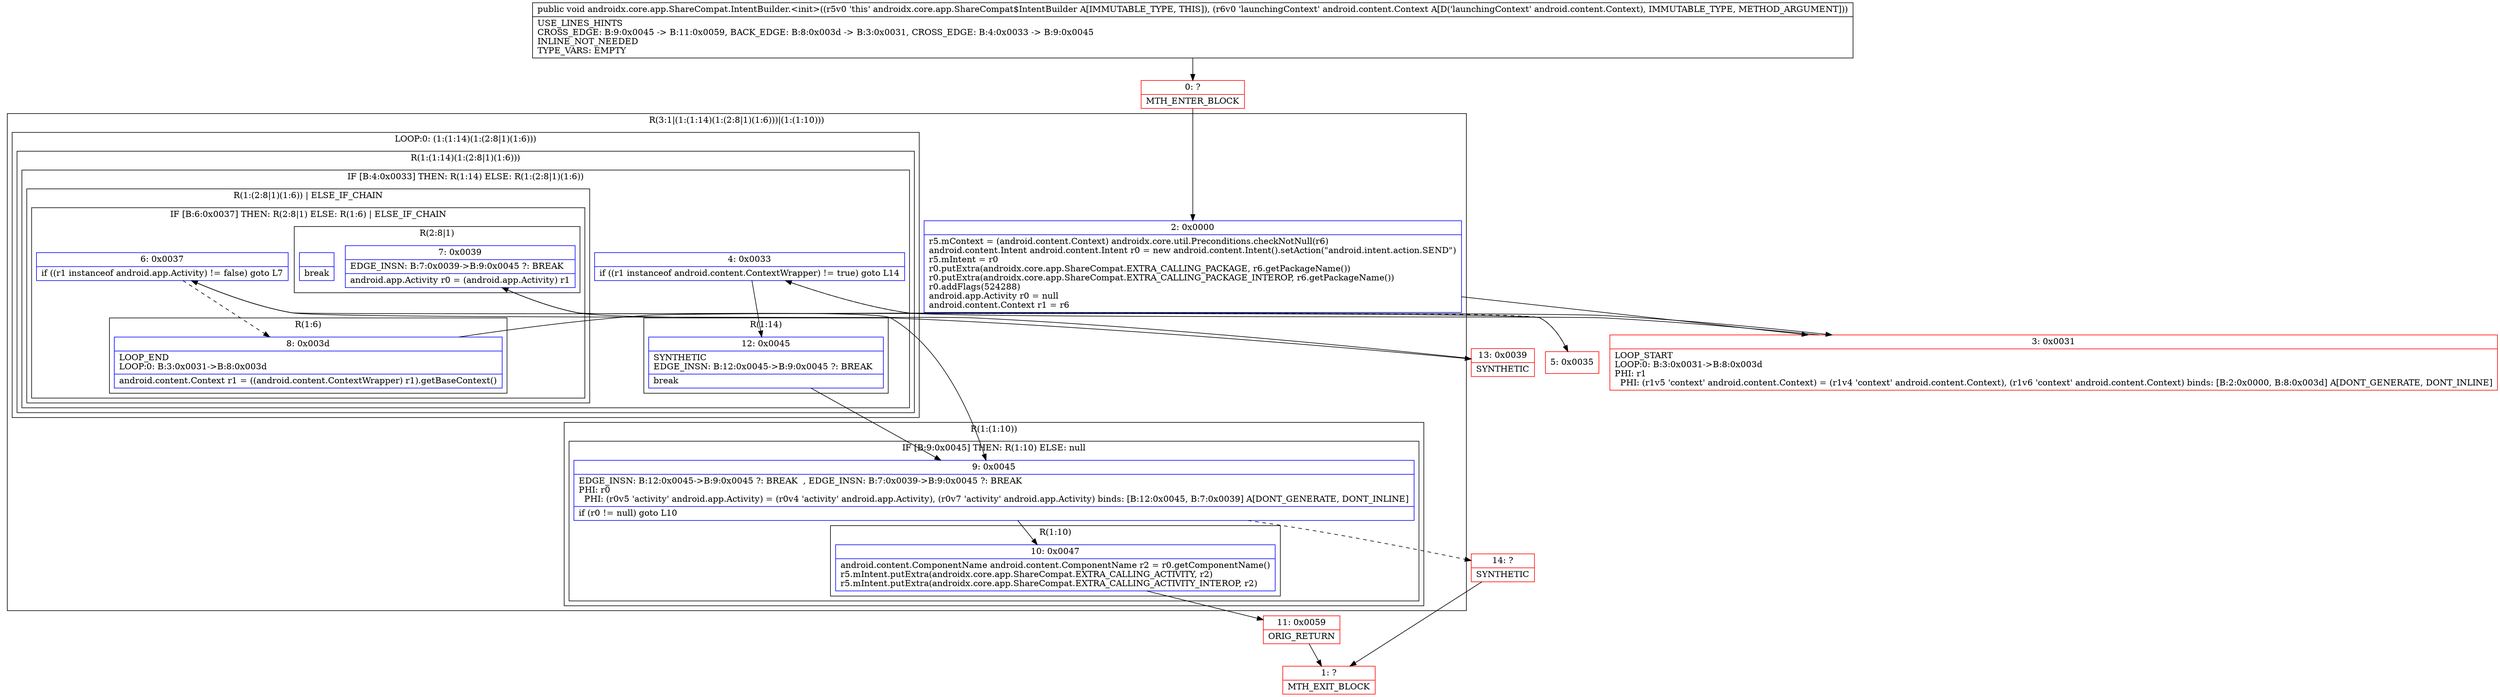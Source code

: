 digraph "CFG forandroidx.core.app.ShareCompat.IntentBuilder.\<init\>(Landroid\/content\/Context;)V" {
subgraph cluster_Region_1341279489 {
label = "R(3:1|(1:(1:14)(1:(2:8|1)(1:6)))|(1:(1:10)))";
node [shape=record,color=blue];
Node_2 [shape=record,label="{2\:\ 0x0000|r5.mContext = (android.content.Context) androidx.core.util.Preconditions.checkNotNull(r6)\landroid.content.Intent android.content.Intent r0 = new android.content.Intent().setAction(\"android.intent.action.SEND\")\lr5.mIntent = r0\lr0.putExtra(androidx.core.app.ShareCompat.EXTRA_CALLING_PACKAGE, r6.getPackageName())\lr0.putExtra(androidx.core.app.ShareCompat.EXTRA_CALLING_PACKAGE_INTEROP, r6.getPackageName())\lr0.addFlags(524288)\landroid.app.Activity r0 = null\landroid.content.Context r1 = r6\l}"];
subgraph cluster_LoopRegion_307694489 {
label = "LOOP:0: (1:(1:14)(1:(2:8|1)(1:6)))";
node [shape=record,color=blue];
subgraph cluster_Region_2092966540 {
label = "R(1:(1:14)(1:(2:8|1)(1:6)))";
node [shape=record,color=blue];
subgraph cluster_IfRegion_2144418540 {
label = "IF [B:4:0x0033] THEN: R(1:14) ELSE: R(1:(2:8|1)(1:6))";
node [shape=record,color=blue];
Node_4 [shape=record,label="{4\:\ 0x0033|if ((r1 instanceof android.content.ContextWrapper) != true) goto L14\l}"];
subgraph cluster_Region_947972907 {
label = "R(1:14)";
node [shape=record,color=blue];
Node_12 [shape=record,label="{12\:\ 0x0045|SYNTHETIC\lEDGE_INSN: B:12:0x0045\-\>B:9:0x0045 ?: BREAK  \l|break\l}"];
}
subgraph cluster_Region_1071072276 {
label = "R(1:(2:8|1)(1:6)) | ELSE_IF_CHAIN\l";
node [shape=record,color=blue];
subgraph cluster_IfRegion_845375405 {
label = "IF [B:6:0x0037] THEN: R(2:8|1) ELSE: R(1:6) | ELSE_IF_CHAIN\l";
node [shape=record,color=blue];
Node_6 [shape=record,label="{6\:\ 0x0037|if ((r1 instanceof android.app.Activity) != false) goto L7\l}"];
subgraph cluster_Region_1208852578 {
label = "R(2:8|1)";
node [shape=record,color=blue];
Node_7 [shape=record,label="{7\:\ 0x0039|EDGE_INSN: B:7:0x0039\-\>B:9:0x0045 ?: BREAK  \l|android.app.Activity r0 = (android.app.Activity) r1\l}"];
Node_InsnContainer_360090548 [shape=record,label="{|break\l}"];
}
subgraph cluster_Region_1517981553 {
label = "R(1:6)";
node [shape=record,color=blue];
Node_8 [shape=record,label="{8\:\ 0x003d|LOOP_END\lLOOP:0: B:3:0x0031\-\>B:8:0x003d\l|android.content.Context r1 = ((android.content.ContextWrapper) r1).getBaseContext()\l}"];
}
}
}
}
}
}
subgraph cluster_Region_1751060436 {
label = "R(1:(1:10))";
node [shape=record,color=blue];
subgraph cluster_IfRegion_1427312006 {
label = "IF [B:9:0x0045] THEN: R(1:10) ELSE: null";
node [shape=record,color=blue];
Node_9 [shape=record,label="{9\:\ 0x0045|EDGE_INSN: B:12:0x0045\-\>B:9:0x0045 ?: BREAK  , EDGE_INSN: B:7:0x0039\-\>B:9:0x0045 ?: BREAK  \lPHI: r0 \l  PHI: (r0v5 'activity' android.app.Activity) = (r0v4 'activity' android.app.Activity), (r0v7 'activity' android.app.Activity) binds: [B:12:0x0045, B:7:0x0039] A[DONT_GENERATE, DONT_INLINE]\l|if (r0 != null) goto L10\l}"];
subgraph cluster_Region_121454802 {
label = "R(1:10)";
node [shape=record,color=blue];
Node_10 [shape=record,label="{10\:\ 0x0047|android.content.ComponentName android.content.ComponentName r2 = r0.getComponentName()\lr5.mIntent.putExtra(androidx.core.app.ShareCompat.EXTRA_CALLING_ACTIVITY, r2)\lr5.mIntent.putExtra(androidx.core.app.ShareCompat.EXTRA_CALLING_ACTIVITY_INTEROP, r2)\l}"];
}
}
}
}
Node_0 [shape=record,color=red,label="{0\:\ ?|MTH_ENTER_BLOCK\l}"];
Node_3 [shape=record,color=red,label="{3\:\ 0x0031|LOOP_START\lLOOP:0: B:3:0x0031\-\>B:8:0x003d\lPHI: r1 \l  PHI: (r1v5 'context' android.content.Context) = (r1v4 'context' android.content.Context), (r1v6 'context' android.content.Context) binds: [B:2:0x0000, B:8:0x003d] A[DONT_GENERATE, DONT_INLINE]\l}"];
Node_5 [shape=record,color=red,label="{5\:\ 0x0035}"];
Node_13 [shape=record,color=red,label="{13\:\ 0x0039|SYNTHETIC\l}"];
Node_11 [shape=record,color=red,label="{11\:\ 0x0059|ORIG_RETURN\l}"];
Node_1 [shape=record,color=red,label="{1\:\ ?|MTH_EXIT_BLOCK\l}"];
Node_14 [shape=record,color=red,label="{14\:\ ?|SYNTHETIC\l}"];
MethodNode[shape=record,label="{public void androidx.core.app.ShareCompat.IntentBuilder.\<init\>((r5v0 'this' androidx.core.app.ShareCompat$IntentBuilder A[IMMUTABLE_TYPE, THIS]), (r6v0 'launchingContext' android.content.Context A[D('launchingContext' android.content.Context), IMMUTABLE_TYPE, METHOD_ARGUMENT]))  | USE_LINES_HINTS\lCROSS_EDGE: B:9:0x0045 \-\> B:11:0x0059, BACK_EDGE: B:8:0x003d \-\> B:3:0x0031, CROSS_EDGE: B:4:0x0033 \-\> B:9:0x0045\lINLINE_NOT_NEEDED\lTYPE_VARS: EMPTY\l}"];
MethodNode -> Node_0;Node_2 -> Node_3;
Node_4 -> Node_5[style=dashed];
Node_4 -> Node_12;
Node_12 -> Node_9;
Node_6 -> Node_8[style=dashed];
Node_6 -> Node_13;
Node_7 -> Node_9;
Node_8 -> Node_3;
Node_9 -> Node_10;
Node_9 -> Node_14[style=dashed];
Node_10 -> Node_11;
Node_0 -> Node_2;
Node_3 -> Node_4;
Node_5 -> Node_6;
Node_13 -> Node_7;
Node_11 -> Node_1;
Node_14 -> Node_1;
}

